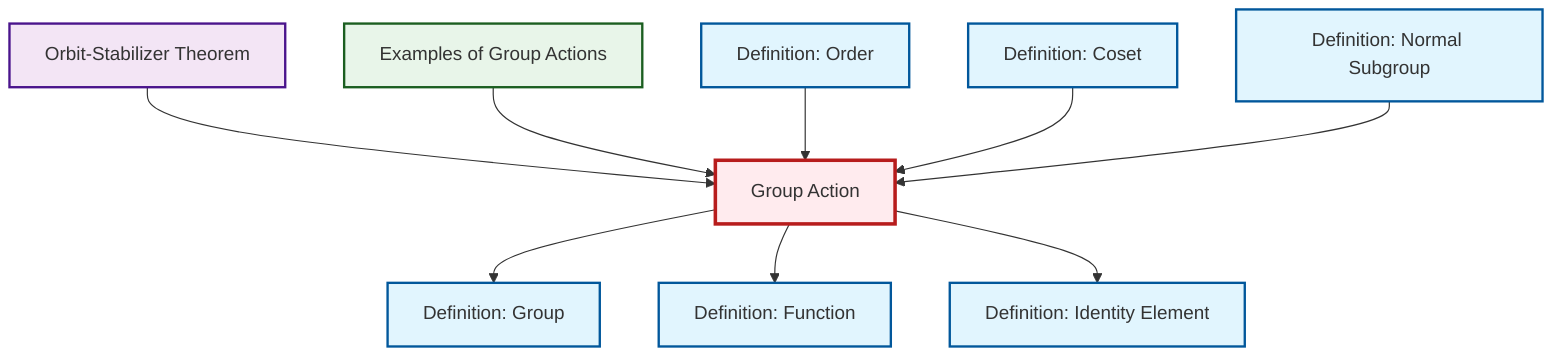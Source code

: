 graph TD
    classDef definition fill:#e1f5fe,stroke:#01579b,stroke-width:2px
    classDef theorem fill:#f3e5f5,stroke:#4a148c,stroke-width:2px
    classDef axiom fill:#fff3e0,stroke:#e65100,stroke-width:2px
    classDef example fill:#e8f5e9,stroke:#1b5e20,stroke-width:2px
    classDef current fill:#ffebee,stroke:#b71c1c,stroke-width:3px
    def-order["Definition: Order"]:::definition
    def-group-action["Group Action"]:::definition
    def-identity-element["Definition: Identity Element"]:::definition
    def-normal-subgroup["Definition: Normal Subgroup"]:::definition
    ex-group-action-examples["Examples of Group Actions"]:::example
    thm-orbit-stabilizer["Orbit-Stabilizer Theorem"]:::theorem
    def-group["Definition: Group"]:::definition
    def-coset["Definition: Coset"]:::definition
    def-function["Definition: Function"]:::definition
    thm-orbit-stabilizer --> def-group-action
    ex-group-action-examples --> def-group-action
    def-group-action --> def-group
    def-order --> def-group-action
    def-coset --> def-group-action
    def-normal-subgroup --> def-group-action
    def-group-action --> def-function
    def-group-action --> def-identity-element
    class def-group-action current